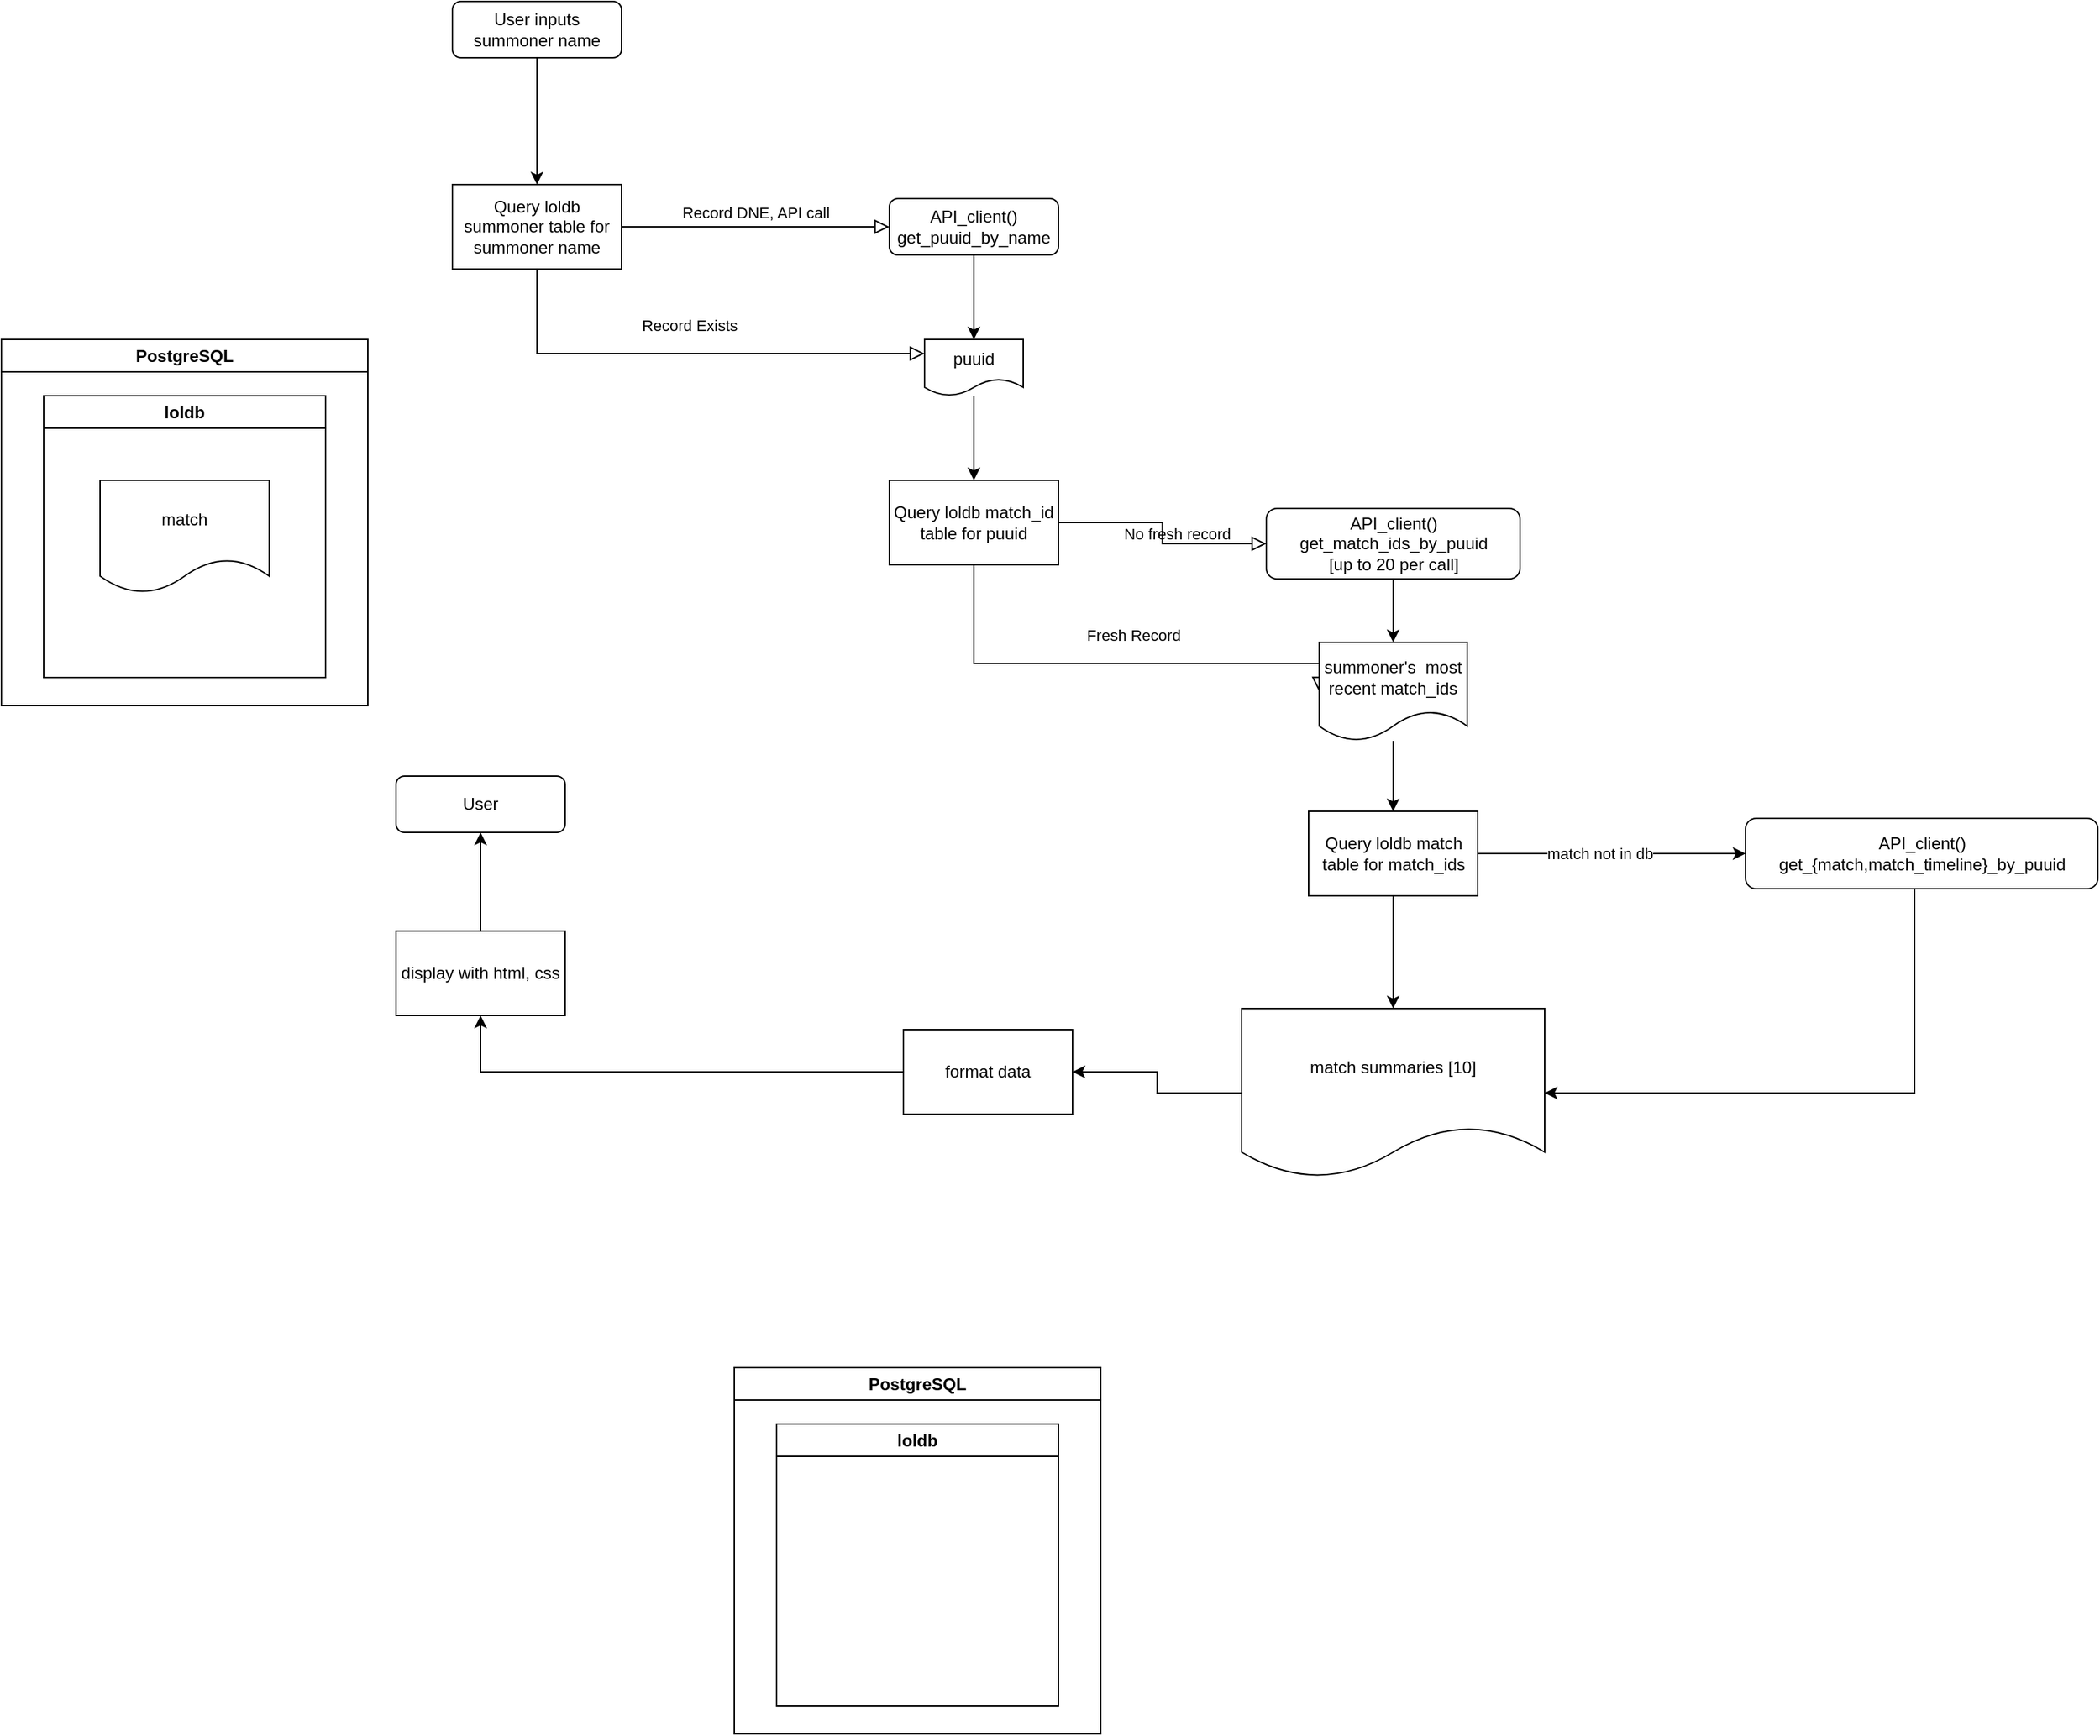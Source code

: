 <mxfile version="21.6.1" type="device">
  <diagram id="C5RBs43oDa-KdzZeNtuy" name="Page-1">
    <mxGraphModel dx="2288" dy="765" grid="1" gridSize="10" guides="1" tooltips="1" connect="1" arrows="1" fold="1" page="1" pageScale="1" pageWidth="827" pageHeight="1169" math="0" shadow="0">
      <root>
        <mxCell id="WIyWlLk6GJQsqaUBKTNV-0" />
        <mxCell id="WIyWlLk6GJQsqaUBKTNV-1" parent="WIyWlLk6GJQsqaUBKTNV-0" />
        <mxCell id="WFU3yKl_VeJORFXdtgvQ-7" value="" style="edgeStyle=orthogonalEdgeStyle;rounded=0;orthogonalLoop=1;jettySize=auto;html=1;" parent="WIyWlLk6GJQsqaUBKTNV-1" source="WIyWlLk6GJQsqaUBKTNV-3" target="WFU3yKl_VeJORFXdtgvQ-5" edge="1">
          <mxGeometry relative="1" as="geometry" />
        </mxCell>
        <mxCell id="WIyWlLk6GJQsqaUBKTNV-3" value="User inputs summoner name" style="rounded=1;whiteSpace=wrap;html=1;fontSize=12;glass=0;strokeWidth=1;shadow=0;" parent="WIyWlLk6GJQsqaUBKTNV-1" vertex="1">
          <mxGeometry x="140" y="50" width="120" height="40" as="geometry" />
        </mxCell>
        <mxCell id="WIyWlLk6GJQsqaUBKTNV-4" value="Record Exists" style="rounded=0;html=1;jettySize=auto;orthogonalLoop=1;fontSize=11;endArrow=block;endFill=0;endSize=8;strokeWidth=1;shadow=0;labelBackgroundColor=none;edgeStyle=orthogonalEdgeStyle;entryX=0;entryY=0.25;entryDx=0;entryDy=0;exitX=0.5;exitY=1;exitDx=0;exitDy=0;" parent="WIyWlLk6GJQsqaUBKTNV-1" source="WFU3yKl_VeJORFXdtgvQ-5" target="WFU3yKl_VeJORFXdtgvQ-2" edge="1">
          <mxGeometry y="20" relative="1" as="geometry">
            <mxPoint as="offset" />
            <mxPoint x="188.571" y="300" as="sourcePoint" />
            <Array as="points">
              <mxPoint x="200" y="300" />
            </Array>
          </mxGeometry>
        </mxCell>
        <mxCell id="WIyWlLk6GJQsqaUBKTNV-5" value="Record DNE, API call" style="edgeStyle=orthogonalEdgeStyle;rounded=0;html=1;jettySize=auto;orthogonalLoop=1;fontSize=11;endArrow=block;endFill=0;endSize=8;strokeWidth=1;shadow=0;labelBackgroundColor=none;exitX=1;exitY=0.5;exitDx=0;exitDy=0;" parent="WIyWlLk6GJQsqaUBKTNV-1" source="WFU3yKl_VeJORFXdtgvQ-5" target="WIyWlLk6GJQsqaUBKTNV-7" edge="1">
          <mxGeometry y="10" relative="1" as="geometry">
            <mxPoint as="offset" />
            <mxPoint x="270" y="240" as="sourcePoint" />
          </mxGeometry>
        </mxCell>
        <mxCell id="WFU3yKl_VeJORFXdtgvQ-3" value="" style="edgeStyle=orthogonalEdgeStyle;rounded=0;orthogonalLoop=1;jettySize=auto;html=1;" parent="WIyWlLk6GJQsqaUBKTNV-1" source="WIyWlLk6GJQsqaUBKTNV-7" target="WFU3yKl_VeJORFXdtgvQ-2" edge="1">
          <mxGeometry relative="1" as="geometry" />
        </mxCell>
        <mxCell id="WIyWlLk6GJQsqaUBKTNV-7" value="API_client()&lt;br&gt;get_puuid_by_name" style="rounded=1;whiteSpace=wrap;html=1;fontSize=12;glass=0;strokeWidth=1;shadow=0;" parent="WIyWlLk6GJQsqaUBKTNV-1" vertex="1">
          <mxGeometry x="450" y="190" width="120" height="40" as="geometry" />
        </mxCell>
        <mxCell id="WFU3yKl_VeJORFXdtgvQ-9" value="" style="edgeStyle=orthogonalEdgeStyle;rounded=0;orthogonalLoop=1;jettySize=auto;html=1;" parent="WIyWlLk6GJQsqaUBKTNV-1" source="WFU3yKl_VeJORFXdtgvQ-2" target="WFU3yKl_VeJORFXdtgvQ-8" edge="1">
          <mxGeometry relative="1" as="geometry" />
        </mxCell>
        <mxCell id="WFU3yKl_VeJORFXdtgvQ-2" value="puuid" style="shape=document;whiteSpace=wrap;html=1;boundedLbl=1;" parent="WIyWlLk6GJQsqaUBKTNV-1" vertex="1">
          <mxGeometry x="475" y="290" width="70" height="40" as="geometry" />
        </mxCell>
        <mxCell id="WFU3yKl_VeJORFXdtgvQ-5" value="Query loldb summoner table for summoner name" style="rounded=0;whiteSpace=wrap;html=1;" parent="WIyWlLk6GJQsqaUBKTNV-1" vertex="1">
          <mxGeometry x="140" y="180" width="120" height="60" as="geometry" />
        </mxCell>
        <mxCell id="WFU3yKl_VeJORFXdtgvQ-8" value="Query loldb match_id table for puuid" style="rounded=0;whiteSpace=wrap;html=1;" parent="WIyWlLk6GJQsqaUBKTNV-1" vertex="1">
          <mxGeometry x="450" y="390" width="120" height="60" as="geometry" />
        </mxCell>
        <mxCell id="WFU3yKl_VeJORFXdtgvQ-10" value="No fresh record" style="edgeStyle=orthogonalEdgeStyle;rounded=0;html=1;jettySize=auto;orthogonalLoop=1;fontSize=11;endArrow=block;endFill=0;endSize=8;strokeWidth=1;shadow=0;labelBackgroundColor=none;exitX=1;exitY=0.5;exitDx=0;exitDy=0;" parent="WIyWlLk6GJQsqaUBKTNV-1" source="WFU3yKl_VeJORFXdtgvQ-8" target="WFU3yKl_VeJORFXdtgvQ-11" edge="1">
          <mxGeometry y="10" relative="1" as="geometry">
            <mxPoint as="offset" />
            <mxPoint x="570" y="470" as="sourcePoint" />
          </mxGeometry>
        </mxCell>
        <mxCell id="WFU3yKl_VeJORFXdtgvQ-19" style="edgeStyle=orthogonalEdgeStyle;rounded=0;orthogonalLoop=1;jettySize=auto;html=1;entryX=0.5;entryY=0;entryDx=0;entryDy=0;" parent="WIyWlLk6GJQsqaUBKTNV-1" source="WFU3yKl_VeJORFXdtgvQ-11" target="WFU3yKl_VeJORFXdtgvQ-18" edge="1">
          <mxGeometry relative="1" as="geometry">
            <Array as="points" />
          </mxGeometry>
        </mxCell>
        <mxCell id="WFU3yKl_VeJORFXdtgvQ-11" value="API_client()&lt;br&gt;get_match_ids_by_puuid&lt;br&gt;[up to 20 per call]" style="rounded=1;whiteSpace=wrap;html=1;fontSize=12;glass=0;strokeWidth=1;shadow=0;" parent="WIyWlLk6GJQsqaUBKTNV-1" vertex="1">
          <mxGeometry x="717.5" y="410" width="180" height="50" as="geometry" />
        </mxCell>
        <mxCell id="WFU3yKl_VeJORFXdtgvQ-12" value="Fresh Record" style="rounded=0;html=1;jettySize=auto;orthogonalLoop=1;fontSize=11;endArrow=block;endFill=0;endSize=8;strokeWidth=1;shadow=0;labelBackgroundColor=none;edgeStyle=orthogonalEdgeStyle;exitX=0.5;exitY=1;exitDx=0;exitDy=0;entryX=0;entryY=0.5;entryDx=0;entryDy=0;" parent="WIyWlLk6GJQsqaUBKTNV-1" source="WFU3yKl_VeJORFXdtgvQ-8" target="WFU3yKl_VeJORFXdtgvQ-18" edge="1">
          <mxGeometry x="0.092" y="20" relative="1" as="geometry">
            <mxPoint as="offset" />
            <mxPoint x="510" y="500" as="sourcePoint" />
            <mxPoint x="790" y="510" as="targetPoint" />
            <Array as="points">
              <mxPoint x="510" y="520" />
            </Array>
          </mxGeometry>
        </mxCell>
        <mxCell id="WFU3yKl_VeJORFXdtgvQ-22" value="" style="edgeStyle=orthogonalEdgeStyle;rounded=0;orthogonalLoop=1;jettySize=auto;html=1;" parent="WIyWlLk6GJQsqaUBKTNV-1" source="WFU3yKl_VeJORFXdtgvQ-18" target="WFU3yKl_VeJORFXdtgvQ-21" edge="1">
          <mxGeometry relative="1" as="geometry" />
        </mxCell>
        <mxCell id="WFU3yKl_VeJORFXdtgvQ-18" value="summoner&#39;s&amp;nbsp; most recent match_ids" style="shape=document;whiteSpace=wrap;html=1;boundedLbl=1;" parent="WIyWlLk6GJQsqaUBKTNV-1" vertex="1">
          <mxGeometry x="755" y="505" width="105" height="70" as="geometry" />
        </mxCell>
        <mxCell id="WFU3yKl_VeJORFXdtgvQ-25" value="" style="edgeStyle=orthogonalEdgeStyle;rounded=0;orthogonalLoop=1;jettySize=auto;html=1;entryX=0;entryY=0.5;entryDx=0;entryDy=0;" parent="WIyWlLk6GJQsqaUBKTNV-1" source="WFU3yKl_VeJORFXdtgvQ-21" target="WFU3yKl_VeJORFXdtgvQ-27" edge="1">
          <mxGeometry relative="1" as="geometry">
            <mxPoint x="947.5" y="645" as="targetPoint" />
          </mxGeometry>
        </mxCell>
        <mxCell id="WFU3yKl_VeJORFXdtgvQ-26" value="match not in db" style="edgeLabel;html=1;align=center;verticalAlign=middle;resizable=0;points=[];" parent="WFU3yKl_VeJORFXdtgvQ-25" vertex="1" connectable="0">
          <mxGeometry x="-0.433" y="-1" relative="1" as="geometry">
            <mxPoint x="32" y="-1" as="offset" />
          </mxGeometry>
        </mxCell>
        <mxCell id="J4yGnhhiWsWqU8tHoU_T-5" value="" style="edgeStyle=orthogonalEdgeStyle;rounded=0;orthogonalLoop=1;jettySize=auto;html=1;" parent="WIyWlLk6GJQsqaUBKTNV-1" source="WFU3yKl_VeJORFXdtgvQ-21" target="J4yGnhhiWsWqU8tHoU_T-2" edge="1">
          <mxGeometry relative="1" as="geometry" />
        </mxCell>
        <mxCell id="WFU3yKl_VeJORFXdtgvQ-21" value="Query loldb match table for match_ids" style="rounded=0;whiteSpace=wrap;html=1;" parent="WIyWlLk6GJQsqaUBKTNV-1" vertex="1">
          <mxGeometry x="747.5" y="625" width="120" height="60" as="geometry" />
        </mxCell>
        <mxCell id="J4yGnhhiWsWqU8tHoU_T-6" style="edgeStyle=orthogonalEdgeStyle;rounded=0;orthogonalLoop=1;jettySize=auto;html=1;entryX=1;entryY=0.5;entryDx=0;entryDy=0;" parent="WIyWlLk6GJQsqaUBKTNV-1" source="WFU3yKl_VeJORFXdtgvQ-27" target="J4yGnhhiWsWqU8tHoU_T-2" edge="1">
          <mxGeometry relative="1" as="geometry">
            <Array as="points">
              <mxPoint x="1177.5" y="825" />
            </Array>
          </mxGeometry>
        </mxCell>
        <mxCell id="WFU3yKl_VeJORFXdtgvQ-27" value="API_client()&lt;br&gt;get_{match,match_timeline}_by_puuid" style="rounded=1;whiteSpace=wrap;html=1;fontSize=12;glass=0;strokeWidth=1;shadow=0;" parent="WIyWlLk6GJQsqaUBKTNV-1" vertex="1">
          <mxGeometry x="1057.5" y="630" width="250" height="50" as="geometry" />
        </mxCell>
        <mxCell id="J4yGnhhiWsWqU8tHoU_T-8" value="" style="edgeStyle=orthogonalEdgeStyle;rounded=0;orthogonalLoop=1;jettySize=auto;html=1;" parent="WIyWlLk6GJQsqaUBKTNV-1" source="J4yGnhhiWsWqU8tHoU_T-2" target="J4yGnhhiWsWqU8tHoU_T-7" edge="1">
          <mxGeometry relative="1" as="geometry" />
        </mxCell>
        <mxCell id="J4yGnhhiWsWqU8tHoU_T-2" value="match summaries [10]" style="shape=document;whiteSpace=wrap;html=1;boundedLbl=1;" parent="WIyWlLk6GJQsqaUBKTNV-1" vertex="1">
          <mxGeometry x="700" y="765" width="215" height="120" as="geometry" />
        </mxCell>
        <mxCell id="J4yGnhhiWsWqU8tHoU_T-10" value="" style="edgeStyle=orthogonalEdgeStyle;rounded=0;orthogonalLoop=1;jettySize=auto;html=1;" parent="WIyWlLk6GJQsqaUBKTNV-1" source="J4yGnhhiWsWqU8tHoU_T-7" target="J4yGnhhiWsWqU8tHoU_T-9" edge="1">
          <mxGeometry relative="1" as="geometry" />
        </mxCell>
        <mxCell id="J4yGnhhiWsWqU8tHoU_T-7" value="format data" style="whiteSpace=wrap;html=1;" parent="WIyWlLk6GJQsqaUBKTNV-1" vertex="1">
          <mxGeometry x="460" y="780" width="120" height="60" as="geometry" />
        </mxCell>
        <mxCell id="J4yGnhhiWsWqU8tHoU_T-12" value="" style="edgeStyle=orthogonalEdgeStyle;rounded=0;orthogonalLoop=1;jettySize=auto;html=1;" parent="WIyWlLk6GJQsqaUBKTNV-1" source="J4yGnhhiWsWqU8tHoU_T-9" edge="1">
          <mxGeometry relative="1" as="geometry">
            <mxPoint x="160" y="640" as="targetPoint" />
          </mxGeometry>
        </mxCell>
        <mxCell id="J4yGnhhiWsWqU8tHoU_T-9" value="display with html, css" style="whiteSpace=wrap;html=1;" parent="WIyWlLk6GJQsqaUBKTNV-1" vertex="1">
          <mxGeometry x="100" y="710" width="120" height="60" as="geometry" />
        </mxCell>
        <mxCell id="J4yGnhhiWsWqU8tHoU_T-13" value="User" style="rounded=1;whiteSpace=wrap;html=1;fontSize=12;glass=0;strokeWidth=1;shadow=0;" parent="WIyWlLk6GJQsqaUBKTNV-1" vertex="1">
          <mxGeometry x="100" y="600" width="120" height="40" as="geometry" />
        </mxCell>
        <mxCell id="7CZmsTzSo1x0_-t3ZANs-1" value="PostgreSQL" style="swimlane;whiteSpace=wrap;html=1;" vertex="1" parent="WIyWlLk6GJQsqaUBKTNV-1">
          <mxGeometry x="340" y="1020" width="260" height="260" as="geometry" />
        </mxCell>
        <mxCell id="7CZmsTzSo1x0_-t3ZANs-12" value="loldb" style="swimlane;whiteSpace=wrap;html=1;" vertex="1" parent="7CZmsTzSo1x0_-t3ZANs-1">
          <mxGeometry x="30" y="40" width="200" height="200" as="geometry" />
        </mxCell>
        <mxCell id="7CZmsTzSo1x0_-t3ZANs-13" value="PostgreSQL" style="swimlane;whiteSpace=wrap;html=1;" vertex="1" parent="WIyWlLk6GJQsqaUBKTNV-1">
          <mxGeometry x="-180" y="290" width="260" height="260" as="geometry" />
        </mxCell>
        <mxCell id="7CZmsTzSo1x0_-t3ZANs-14" value="loldb" style="swimlane;whiteSpace=wrap;html=1;" vertex="1" parent="7CZmsTzSo1x0_-t3ZANs-13">
          <mxGeometry x="30" y="40" width="200" height="200" as="geometry" />
        </mxCell>
        <mxCell id="7CZmsTzSo1x0_-t3ZANs-15" value="match" style="shape=document;whiteSpace=wrap;html=1;boundedLbl=1;" vertex="1" parent="7CZmsTzSo1x0_-t3ZANs-14">
          <mxGeometry x="40" y="60" width="120" height="80" as="geometry" />
        </mxCell>
      </root>
    </mxGraphModel>
  </diagram>
</mxfile>
